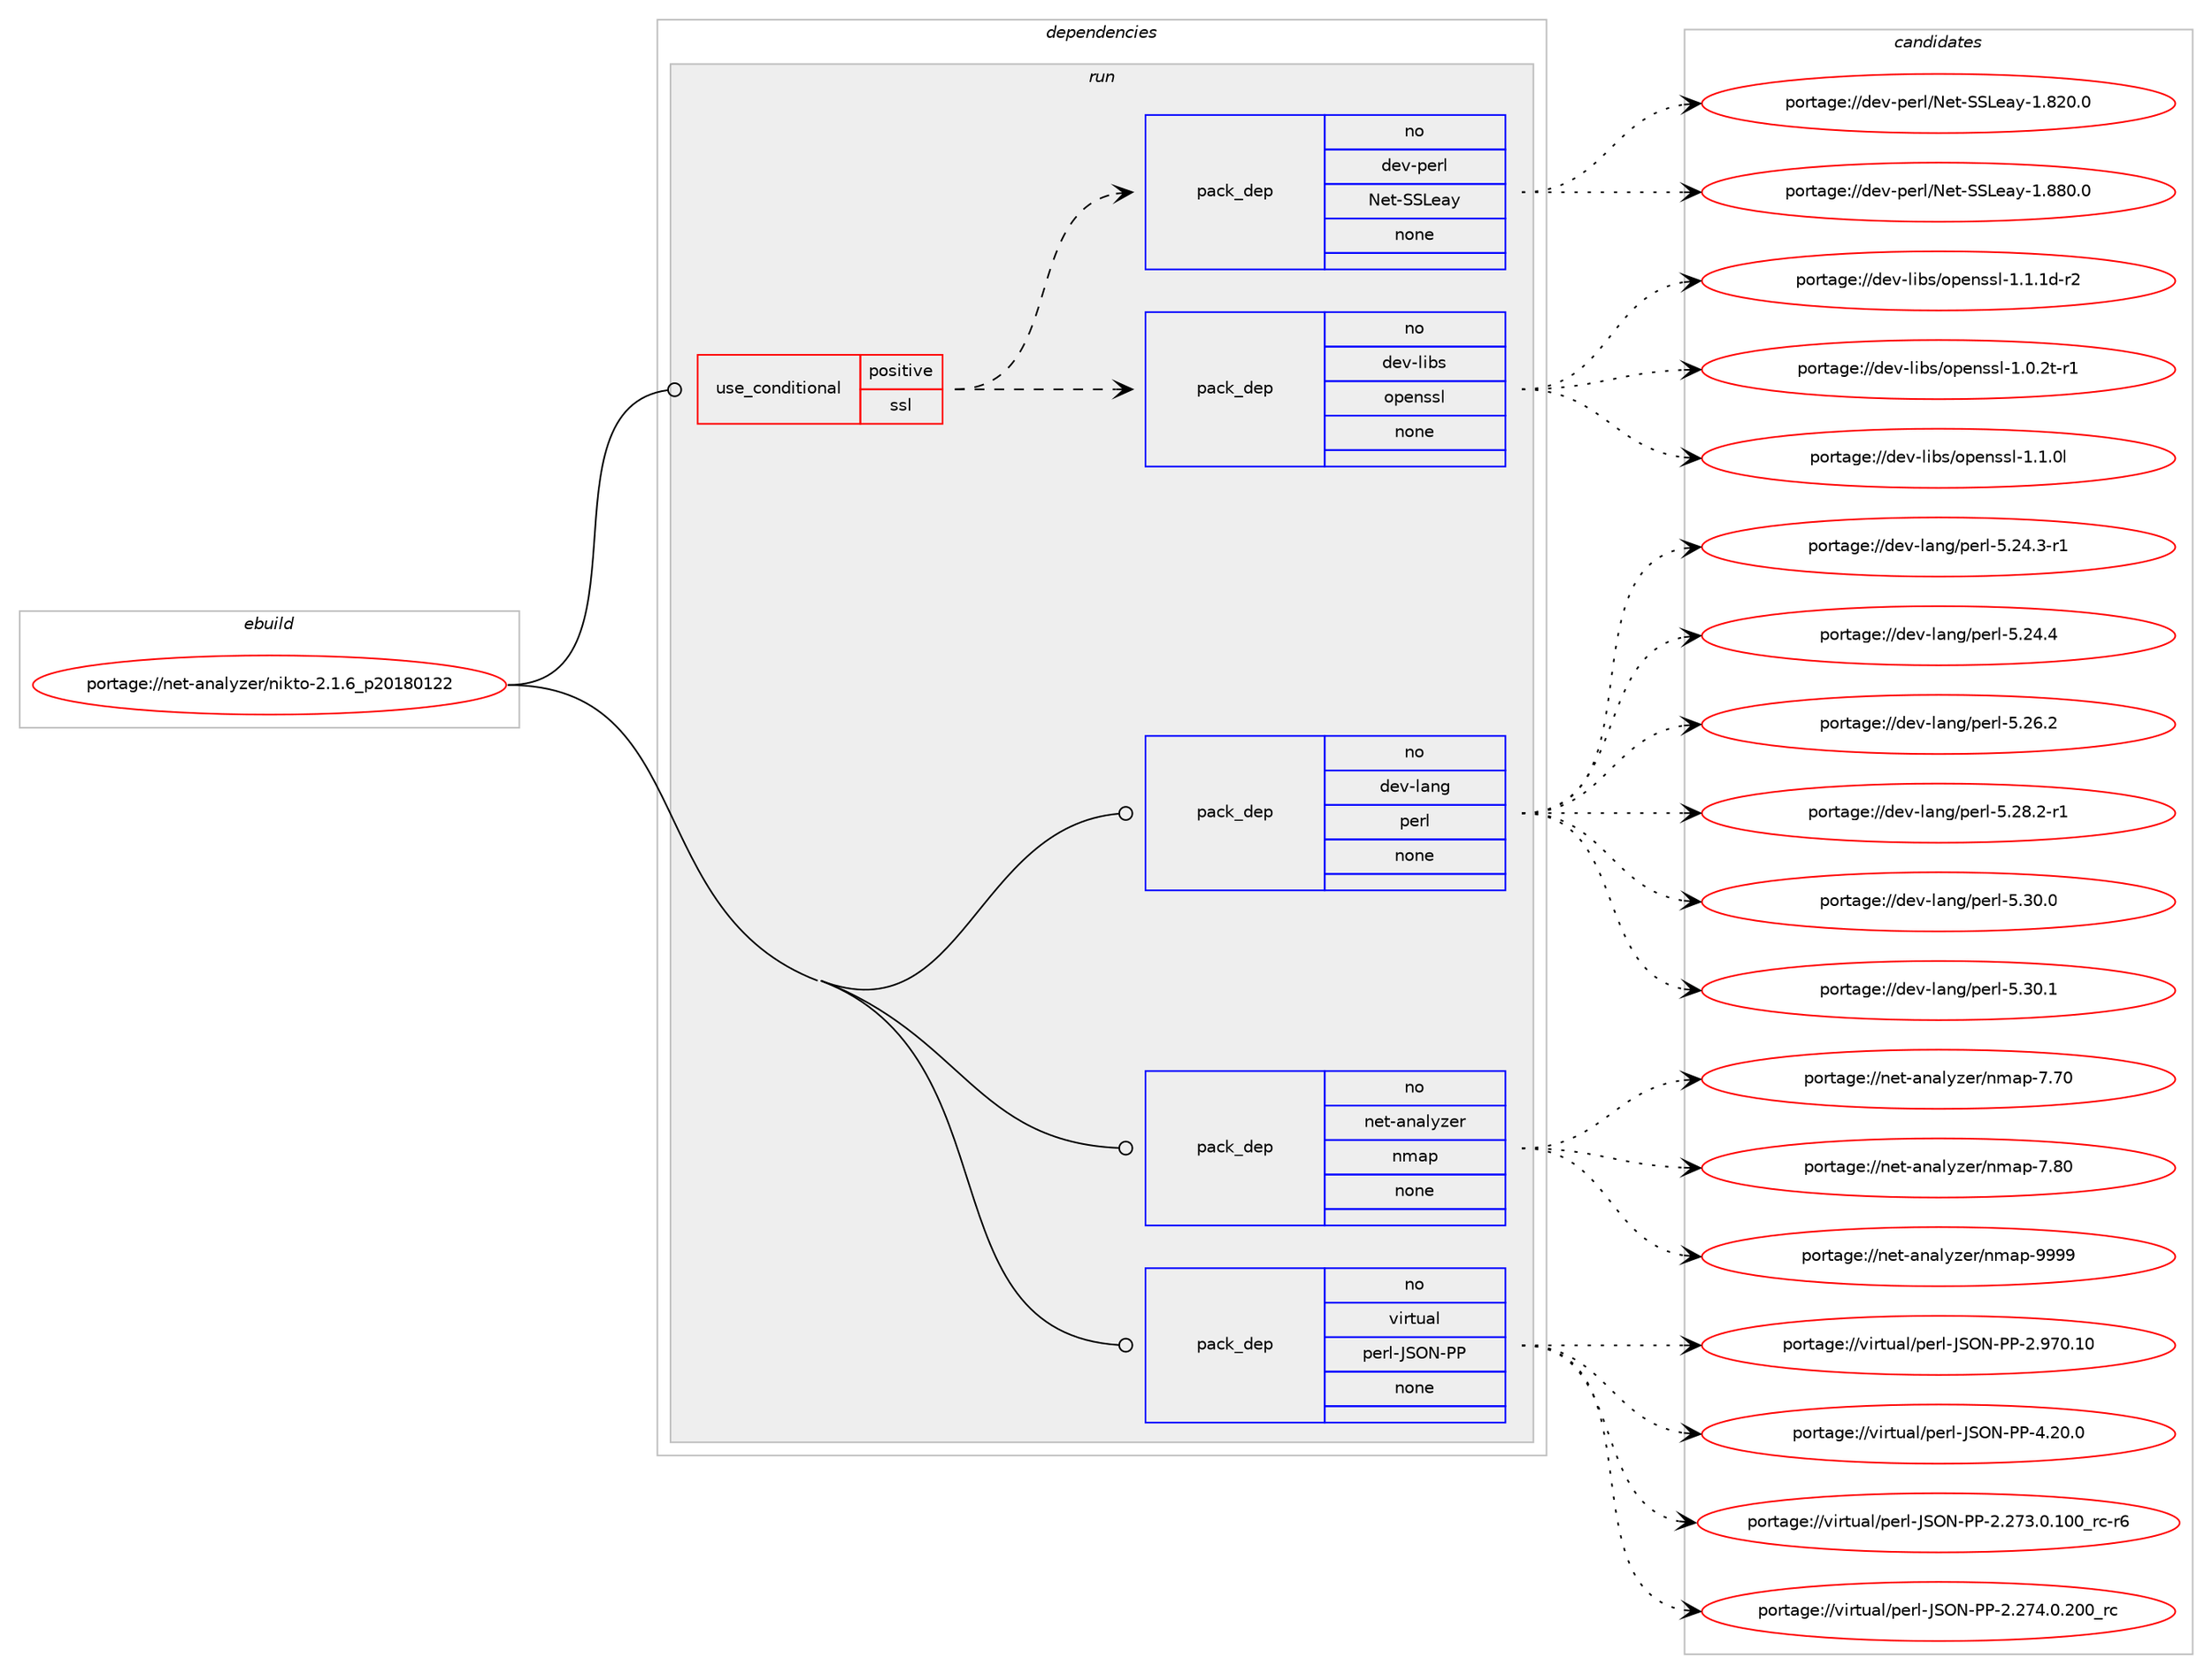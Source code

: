 digraph prolog {

# *************
# Graph options
# *************

newrank=true;
concentrate=true;
compound=true;
graph [rankdir=LR,fontname=Helvetica,fontsize=10,ranksep=1.5];#, ranksep=2.5, nodesep=0.2];
edge  [arrowhead=vee];
node  [fontname=Helvetica,fontsize=10];

# **********
# The ebuild
# **********

subgraph cluster_leftcol {
color=gray;
rank=same;
label=<<i>ebuild</i>>;
id [label="portage://net-analyzer/nikto-2.1.6_p20180122", color=red, width=4, href="../net-analyzer/nikto-2.1.6_p20180122.svg"];
}

# ****************
# The dependencies
# ****************

subgraph cluster_midcol {
color=gray;
label=<<i>dependencies</i>>;
subgraph cluster_compile {
fillcolor="#eeeeee";
style=filled;
label=<<i>compile</i>>;
}
subgraph cluster_compileandrun {
fillcolor="#eeeeee";
style=filled;
label=<<i>compile and run</i>>;
}
subgraph cluster_run {
fillcolor="#eeeeee";
style=filled;
label=<<i>run</i>>;
subgraph cond86674 {
dependency347645 [label=<<TABLE BORDER="0" CELLBORDER="1" CELLSPACING="0" CELLPADDING="4"><TR><TD ROWSPAN="3" CELLPADDING="10">use_conditional</TD></TR><TR><TD>positive</TD></TR><TR><TD>ssl</TD></TR></TABLE>>, shape=none, color=red];
subgraph pack255255 {
dependency347646 [label=<<TABLE BORDER="0" CELLBORDER="1" CELLSPACING="0" CELLPADDING="4" WIDTH="220"><TR><TD ROWSPAN="6" CELLPADDING="30">pack_dep</TD></TR><TR><TD WIDTH="110">no</TD></TR><TR><TD>dev-libs</TD></TR><TR><TD>openssl</TD></TR><TR><TD>none</TD></TR><TR><TD></TD></TR></TABLE>>, shape=none, color=blue];
}
dependency347645:e -> dependency347646:w [weight=20,style="dashed",arrowhead="vee"];
subgraph pack255256 {
dependency347647 [label=<<TABLE BORDER="0" CELLBORDER="1" CELLSPACING="0" CELLPADDING="4" WIDTH="220"><TR><TD ROWSPAN="6" CELLPADDING="30">pack_dep</TD></TR><TR><TD WIDTH="110">no</TD></TR><TR><TD>dev-perl</TD></TR><TR><TD>Net-SSLeay</TD></TR><TR><TD>none</TD></TR><TR><TD></TD></TR></TABLE>>, shape=none, color=blue];
}
dependency347645:e -> dependency347647:w [weight=20,style="dashed",arrowhead="vee"];
}
id:e -> dependency347645:w [weight=20,style="solid",arrowhead="odot"];
subgraph pack255257 {
dependency347648 [label=<<TABLE BORDER="0" CELLBORDER="1" CELLSPACING="0" CELLPADDING="4" WIDTH="220"><TR><TD ROWSPAN="6" CELLPADDING="30">pack_dep</TD></TR><TR><TD WIDTH="110">no</TD></TR><TR><TD>dev-lang</TD></TR><TR><TD>perl</TD></TR><TR><TD>none</TD></TR><TR><TD></TD></TR></TABLE>>, shape=none, color=blue];
}
id:e -> dependency347648:w [weight=20,style="solid",arrowhead="odot"];
subgraph pack255258 {
dependency347649 [label=<<TABLE BORDER="0" CELLBORDER="1" CELLSPACING="0" CELLPADDING="4" WIDTH="220"><TR><TD ROWSPAN="6" CELLPADDING="30">pack_dep</TD></TR><TR><TD WIDTH="110">no</TD></TR><TR><TD>net-analyzer</TD></TR><TR><TD>nmap</TD></TR><TR><TD>none</TD></TR><TR><TD></TD></TR></TABLE>>, shape=none, color=blue];
}
id:e -> dependency347649:w [weight=20,style="solid",arrowhead="odot"];
subgraph pack255259 {
dependency347650 [label=<<TABLE BORDER="0" CELLBORDER="1" CELLSPACING="0" CELLPADDING="4" WIDTH="220"><TR><TD ROWSPAN="6" CELLPADDING="30">pack_dep</TD></TR><TR><TD WIDTH="110">no</TD></TR><TR><TD>virtual</TD></TR><TR><TD>perl-JSON-PP</TD></TR><TR><TD>none</TD></TR><TR><TD></TD></TR></TABLE>>, shape=none, color=blue];
}
id:e -> dependency347650:w [weight=20,style="solid",arrowhead="odot"];
}
}

# **************
# The candidates
# **************

subgraph cluster_choices {
rank=same;
color=gray;
label=<<i>candidates</i>>;

subgraph choice255255 {
color=black;
nodesep=1;
choiceportage1001011184510810598115471111121011101151151084549464846501164511449 [label="portage://dev-libs/openssl-1.0.2t-r1", color=red, width=4,href="../dev-libs/openssl-1.0.2t-r1.svg"];
choiceportage100101118451081059811547111112101110115115108454946494648108 [label="portage://dev-libs/openssl-1.1.0l", color=red, width=4,href="../dev-libs/openssl-1.1.0l.svg"];
choiceportage1001011184510810598115471111121011101151151084549464946491004511450 [label="portage://dev-libs/openssl-1.1.1d-r2", color=red, width=4,href="../dev-libs/openssl-1.1.1d-r2.svg"];
dependency347646:e -> choiceportage1001011184510810598115471111121011101151151084549464846501164511449:w [style=dotted,weight="100"];
dependency347646:e -> choiceportage100101118451081059811547111112101110115115108454946494648108:w [style=dotted,weight="100"];
dependency347646:e -> choiceportage1001011184510810598115471111121011101151151084549464946491004511450:w [style=dotted,weight="100"];
}
subgraph choice255256 {
color=black;
nodesep=1;
choiceportage10010111845112101114108477810111645838376101971214549465650484648 [label="portage://dev-perl/Net-SSLeay-1.820.0", color=red, width=4,href="../dev-perl/Net-SSLeay-1.820.0.svg"];
choiceportage10010111845112101114108477810111645838376101971214549465656484648 [label="portage://dev-perl/Net-SSLeay-1.880.0", color=red, width=4,href="../dev-perl/Net-SSLeay-1.880.0.svg"];
dependency347647:e -> choiceportage10010111845112101114108477810111645838376101971214549465650484648:w [style=dotted,weight="100"];
dependency347647:e -> choiceportage10010111845112101114108477810111645838376101971214549465656484648:w [style=dotted,weight="100"];
}
subgraph choice255257 {
color=black;
nodesep=1;
choiceportage100101118451089711010347112101114108455346505246514511449 [label="portage://dev-lang/perl-5.24.3-r1", color=red, width=4,href="../dev-lang/perl-5.24.3-r1.svg"];
choiceportage10010111845108971101034711210111410845534650524652 [label="portage://dev-lang/perl-5.24.4", color=red, width=4,href="../dev-lang/perl-5.24.4.svg"];
choiceportage10010111845108971101034711210111410845534650544650 [label="portage://dev-lang/perl-5.26.2", color=red, width=4,href="../dev-lang/perl-5.26.2.svg"];
choiceportage100101118451089711010347112101114108455346505646504511449 [label="portage://dev-lang/perl-5.28.2-r1", color=red, width=4,href="../dev-lang/perl-5.28.2-r1.svg"];
choiceportage10010111845108971101034711210111410845534651484648 [label="portage://dev-lang/perl-5.30.0", color=red, width=4,href="../dev-lang/perl-5.30.0.svg"];
choiceportage10010111845108971101034711210111410845534651484649 [label="portage://dev-lang/perl-5.30.1", color=red, width=4,href="../dev-lang/perl-5.30.1.svg"];
dependency347648:e -> choiceportage100101118451089711010347112101114108455346505246514511449:w [style=dotted,weight="100"];
dependency347648:e -> choiceportage10010111845108971101034711210111410845534650524652:w [style=dotted,weight="100"];
dependency347648:e -> choiceportage10010111845108971101034711210111410845534650544650:w [style=dotted,weight="100"];
dependency347648:e -> choiceportage100101118451089711010347112101114108455346505646504511449:w [style=dotted,weight="100"];
dependency347648:e -> choiceportage10010111845108971101034711210111410845534651484648:w [style=dotted,weight="100"];
dependency347648:e -> choiceportage10010111845108971101034711210111410845534651484649:w [style=dotted,weight="100"];
}
subgraph choice255258 {
color=black;
nodesep=1;
choiceportage11010111645971109710812112210111447110109971124555465548 [label="portage://net-analyzer/nmap-7.70", color=red, width=4,href="../net-analyzer/nmap-7.70.svg"];
choiceportage11010111645971109710812112210111447110109971124555465648 [label="portage://net-analyzer/nmap-7.80", color=red, width=4,href="../net-analyzer/nmap-7.80.svg"];
choiceportage11010111645971109710812112210111447110109971124557575757 [label="portage://net-analyzer/nmap-9999", color=red, width=4,href="../net-analyzer/nmap-9999.svg"];
dependency347649:e -> choiceportage11010111645971109710812112210111447110109971124555465548:w [style=dotted,weight="100"];
dependency347649:e -> choiceportage11010111645971109710812112210111447110109971124555465648:w [style=dotted,weight="100"];
dependency347649:e -> choiceportage11010111645971109710812112210111447110109971124557575757:w [style=dotted,weight="100"];
}
subgraph choice255259 {
color=black;
nodesep=1;
choiceportage1181051141161179710847112101114108457483797845808045504650555146484649484895114994511454 [label="portage://virtual/perl-JSON-PP-2.273.0.100_rc-r6", color=red, width=4,href="../virtual/perl-JSON-PP-2.273.0.100_rc-r6.svg"];
choiceportage118105114116117971084711210111410845748379784580804550465055524648465048489511499 [label="portage://virtual/perl-JSON-PP-2.274.0.200_rc", color=red, width=4,href="../virtual/perl-JSON-PP-2.274.0.200_rc.svg"];
choiceportage11810511411611797108471121011141084574837978458080455046575548464948 [label="portage://virtual/perl-JSON-PP-2.970.10", color=red, width=4,href="../virtual/perl-JSON-PP-2.970.10.svg"];
choiceportage1181051141161179710847112101114108457483797845808045524650484648 [label="portage://virtual/perl-JSON-PP-4.20.0", color=red, width=4,href="../virtual/perl-JSON-PP-4.20.0.svg"];
dependency347650:e -> choiceportage1181051141161179710847112101114108457483797845808045504650555146484649484895114994511454:w [style=dotted,weight="100"];
dependency347650:e -> choiceportage118105114116117971084711210111410845748379784580804550465055524648465048489511499:w [style=dotted,weight="100"];
dependency347650:e -> choiceportage11810511411611797108471121011141084574837978458080455046575548464948:w [style=dotted,weight="100"];
dependency347650:e -> choiceportage1181051141161179710847112101114108457483797845808045524650484648:w [style=dotted,weight="100"];
}
}

}
